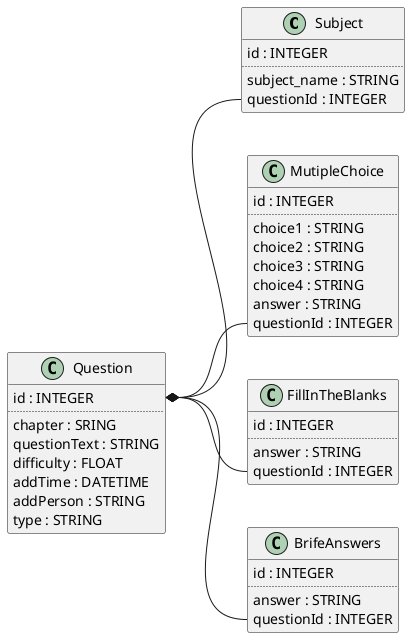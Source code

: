 @startuml Models
left to right direction
class Subject{
    id : INTEGER
    ..
    subject_name : STRING
    questionId : INTEGER
}
class Question{
    id : INTEGER
    ..
    chapter : SRING
    questionText : STRING
    difficulty : FLOAT
    addTime : DATETIME
    addPerson : STRING
    type : STRING
}

class MutipleChoice{
    id : INTEGER
    ..
    choice1 : STRING
    choice2 : STRING
    choice3 : STRING
    choice4 : STRING
    answer : STRING
    questionId : INTEGER
}

class FillInTheBlanks{
    id : INTEGER
    ..
    answer : STRING
    questionId : INTEGER
}

class BrifeAnswers{
    id : INTEGER
    ..
    answer : STRING
    questionId : INTEGER
}

Question::id *-- MutipleChoice::questionId
Question::id *-- FillInTheBlanks::questionId
Question::id *-- BrifeAnswers::questionId
Question::id *-- Subject::questionId

@enduml